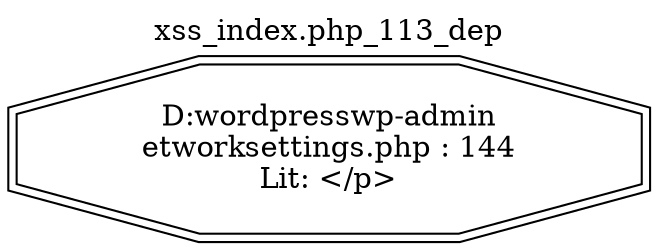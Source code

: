 digraph cfg {
  label="xss_index.php_113_dep";
  labelloc=t;
  n1 [shape=doubleoctagon, label="D:\wordpress\wp-admin\network\settings.php : 144\nLit: </p>\n"];
}
